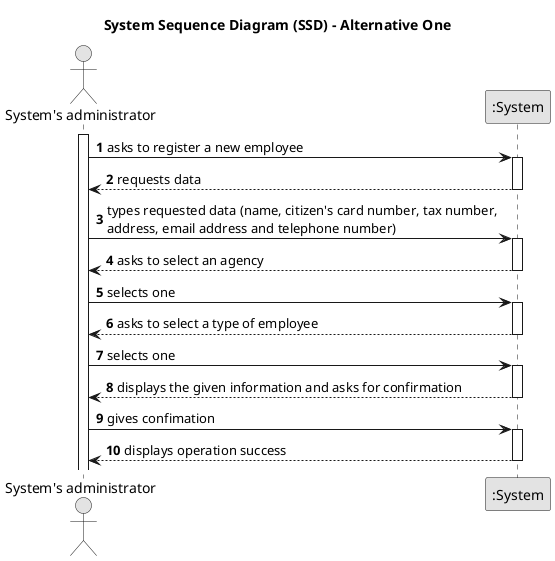 @startuml
skinparam monochrome true
skinparam packageStyle rectangle
skinparam shadowing false

title System Sequence Diagram (SSD) - Alternative One

autonumber

actor "System's administrator" as administrator
participant ":System" as System

activate administrator

    administrator -> System : asks to register a new employee
    activate System

        System --> administrator : requests data
    deactivate System

    administrator -> System : types requested data (name, citizen's card number, tax number, \naddress, email address and telephone number)
    activate System

        System --> administrator : asks to select an agency
    deactivate System

    administrator -> System : selects one
        activate System

         System --> administrator : asks to select a type of employee
        deactivate System

    administrator -> System : selects one
         activate System

            System --> administrator : displays the given information and asks for confirmation
        deactivate System

    administrator -> System : gives confimation
        activate System

            System --> administrator : displays operation success
        deactivate System


@enduml